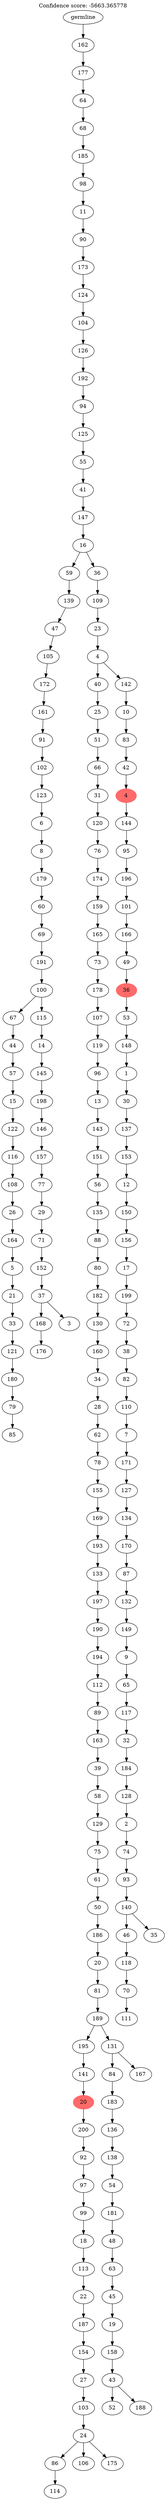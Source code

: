 digraph g {
	"202" -> "203";
	"203" [label="85"];
	"201" -> "202";
	"202" [label="79"];
	"200" -> "201";
	"201" [label="180"];
	"199" -> "200";
	"200" [label="121"];
	"198" -> "199";
	"199" [label="33"];
	"197" -> "198";
	"198" [label="21"];
	"196" -> "197";
	"197" [label="5"];
	"195" -> "196";
	"196" [label="164"];
	"194" -> "195";
	"195" [label="26"];
	"193" -> "194";
	"194" [label="108"];
	"192" -> "193";
	"193" [label="116"];
	"191" -> "192";
	"192" [label="122"];
	"190" -> "191";
	"191" [label="15"];
	"189" -> "190";
	"190" [label="57"];
	"188" -> "189";
	"189" [label="44"];
	"186" -> "187";
	"187" [label="176"];
	"184" -> "185";
	"185" [label="3"];
	"184" -> "186";
	"186" [label="168"];
	"183" -> "184";
	"184" [label="37"];
	"182" -> "183";
	"183" [label="152"];
	"181" -> "182";
	"182" [label="71"];
	"180" -> "181";
	"181" [label="29"];
	"179" -> "180";
	"180" [label="77"];
	"178" -> "179";
	"179" [label="157"];
	"177" -> "178";
	"178" [label="146"];
	"176" -> "177";
	"177" [label="198"];
	"175" -> "176";
	"176" [label="145"];
	"174" -> "175";
	"175" [label="14"];
	"173" -> "174";
	"174" [label="115"];
	"173" -> "188";
	"188" [label="67"];
	"172" -> "173";
	"173" [label="100"];
	"171" -> "172";
	"172" [label="191"];
	"170" -> "171";
	"171" [label="69"];
	"169" -> "170";
	"170" [label="60"];
	"168" -> "169";
	"169" [label="179"];
	"167" -> "168";
	"168" [label="8"];
	"166" -> "167";
	"167" [label="6"];
	"165" -> "166";
	"166" [label="123"];
	"164" -> "165";
	"165" [label="102"];
	"163" -> "164";
	"164" [label="91"];
	"162" -> "163";
	"163" [label="161"];
	"161" -> "162";
	"162" [label="172"];
	"160" -> "161";
	"161" [label="105"];
	"159" -> "160";
	"160" [label="47"];
	"158" -> "159";
	"159" [label="139"];
	"154" -> "155";
	"155" [label="114"];
	"153" -> "154";
	"154" [label="86"];
	"153" -> "156";
	"156" [label="106"];
	"153" -> "157";
	"157" [label="175"];
	"152" -> "153";
	"153" [label="24"];
	"151" -> "152";
	"152" [label="103"];
	"150" -> "151";
	"151" [label="27"];
	"149" -> "150";
	"150" [label="154"];
	"148" -> "149";
	"149" [label="187"];
	"147" -> "148";
	"148" [label="22"];
	"146" -> "147";
	"147" [label="113"];
	"145" -> "146";
	"146" [label="18"];
	"144" -> "145";
	"145" [label="99"];
	"143" -> "144";
	"144" [label="97"];
	"142" -> "143";
	"143" [label="92"];
	"141" -> "142";
	"142" [label="200"];
	"140" -> "141";
	"141" [color=indianred1, style=filled, label="20"];
	"139" -> "140";
	"140" [label="141"];
	"135" -> "136";
	"136" [label="52"];
	"135" -> "137";
	"137" [label="188"];
	"134" -> "135";
	"135" [label="43"];
	"133" -> "134";
	"134" [label="158"];
	"132" -> "133";
	"133" [label="19"];
	"131" -> "132";
	"132" [label="45"];
	"130" -> "131";
	"131" [label="63"];
	"129" -> "130";
	"130" [label="48"];
	"128" -> "129";
	"129" [label="181"];
	"127" -> "128";
	"128" [label="54"];
	"126" -> "127";
	"127" [label="138"];
	"125" -> "126";
	"126" [label="136"];
	"124" -> "125";
	"125" [label="183"];
	"123" -> "124";
	"124" [label="84"];
	"123" -> "138";
	"138" [label="167"];
	"122" -> "123";
	"123" [label="131"];
	"122" -> "139";
	"139" [label="195"];
	"121" -> "122";
	"122" [label="189"];
	"120" -> "121";
	"121" [label="81"];
	"119" -> "120";
	"120" [label="20"];
	"118" -> "119";
	"119" [label="186"];
	"117" -> "118";
	"118" [label="50"];
	"116" -> "117";
	"117" [label="61"];
	"115" -> "116";
	"116" [label="75"];
	"114" -> "115";
	"115" [label="129"];
	"113" -> "114";
	"114" [label="58"];
	"112" -> "113";
	"113" [label="39"];
	"111" -> "112";
	"112" [label="163"];
	"110" -> "111";
	"111" [label="89"];
	"109" -> "110";
	"110" [label="112"];
	"108" -> "109";
	"109" [label="194"];
	"107" -> "108";
	"108" [label="190"];
	"106" -> "107";
	"107" [label="197"];
	"105" -> "106";
	"106" [label="133"];
	"104" -> "105";
	"105" [label="193"];
	"103" -> "104";
	"104" [label="169"];
	"102" -> "103";
	"103" [label="155"];
	"101" -> "102";
	"102" [label="78"];
	"100" -> "101";
	"101" [label="62"];
	"99" -> "100";
	"100" [label="28"];
	"98" -> "99";
	"99" [label="34"];
	"97" -> "98";
	"98" [label="160"];
	"96" -> "97";
	"97" [label="130"];
	"95" -> "96";
	"96" [label="182"];
	"94" -> "95";
	"95" [label="80"];
	"93" -> "94";
	"94" [label="88"];
	"92" -> "93";
	"93" [label="135"];
	"91" -> "92";
	"92" [label="56"];
	"90" -> "91";
	"91" [label="151"];
	"89" -> "90";
	"90" [label="143"];
	"88" -> "89";
	"89" [label="13"];
	"87" -> "88";
	"88" [label="96"];
	"86" -> "87";
	"87" [label="119"];
	"85" -> "86";
	"86" [label="107"];
	"84" -> "85";
	"85" [label="178"];
	"83" -> "84";
	"84" [label="73"];
	"82" -> "83";
	"83" [label="165"];
	"81" -> "82";
	"82" [label="159"];
	"80" -> "81";
	"81" [label="174"];
	"79" -> "80";
	"80" [label="76"];
	"78" -> "79";
	"79" [label="120"];
	"77" -> "78";
	"78" [label="31"];
	"76" -> "77";
	"77" [label="66"];
	"75" -> "76";
	"76" [label="51"];
	"74" -> "75";
	"75" [label="25"];
	"71" -> "72";
	"72" [label="111"];
	"70" -> "71";
	"71" [label="70"];
	"69" -> "70";
	"70" [label="118"];
	"68" -> "69";
	"69" [label="46"];
	"68" -> "73";
	"73" [label="35"];
	"67" -> "68";
	"68" [label="140"];
	"66" -> "67";
	"67" [label="93"];
	"65" -> "66";
	"66" [label="74"];
	"64" -> "65";
	"65" [label="2"];
	"63" -> "64";
	"64" [label="128"];
	"62" -> "63";
	"63" [label="184"];
	"61" -> "62";
	"62" [label="32"];
	"60" -> "61";
	"61" [label="117"];
	"59" -> "60";
	"60" [label="65"];
	"58" -> "59";
	"59" [label="9"];
	"57" -> "58";
	"58" [label="149"];
	"56" -> "57";
	"57" [label="132"];
	"55" -> "56";
	"56" [label="87"];
	"54" -> "55";
	"55" [label="170"];
	"53" -> "54";
	"54" [label="134"];
	"52" -> "53";
	"53" [label="127"];
	"51" -> "52";
	"52" [label="171"];
	"50" -> "51";
	"51" [label="7"];
	"49" -> "50";
	"50" [label="110"];
	"48" -> "49";
	"49" [label="82"];
	"47" -> "48";
	"48" [label="38"];
	"46" -> "47";
	"47" [label="72"];
	"45" -> "46";
	"46" [label="199"];
	"44" -> "45";
	"45" [label="17"];
	"43" -> "44";
	"44" [label="156"];
	"42" -> "43";
	"43" [label="150"];
	"41" -> "42";
	"42" [label="12"];
	"40" -> "41";
	"41" [label="153"];
	"39" -> "40";
	"40" [label="137"];
	"38" -> "39";
	"39" [label="30"];
	"37" -> "38";
	"38" [label="1"];
	"36" -> "37";
	"37" [label="148"];
	"35" -> "36";
	"36" [label="53"];
	"34" -> "35";
	"35" [color=indianred1, style=filled, label="36"];
	"33" -> "34";
	"34" [label="49"];
	"32" -> "33";
	"33" [label="166"];
	"31" -> "32";
	"32" [label="101"];
	"30" -> "31";
	"31" [label="196"];
	"29" -> "30";
	"30" [label="95"];
	"28" -> "29";
	"29" [label="144"];
	"27" -> "28";
	"28" [color=indianred1, style=filled, label="4"];
	"26" -> "27";
	"27" [label="42"];
	"25" -> "26";
	"26" [label="83"];
	"24" -> "25";
	"25" [label="10"];
	"23" -> "24";
	"24" [label="142"];
	"23" -> "74";
	"74" [label="40"];
	"22" -> "23";
	"23" [label="4"];
	"21" -> "22";
	"22" [label="23"];
	"20" -> "21";
	"21" [label="109"];
	"19" -> "20";
	"20" [label="36"];
	"19" -> "158";
	"158" [label="59"];
	"18" -> "19";
	"19" [label="16"];
	"17" -> "18";
	"18" [label="147"];
	"16" -> "17";
	"17" [label="41"];
	"15" -> "16";
	"16" [label="55"];
	"14" -> "15";
	"15" [label="125"];
	"13" -> "14";
	"14" [label="94"];
	"12" -> "13";
	"13" [label="192"];
	"11" -> "12";
	"12" [label="126"];
	"10" -> "11";
	"11" [label="104"];
	"9" -> "10";
	"10" [label="124"];
	"8" -> "9";
	"9" [label="173"];
	"7" -> "8";
	"8" [label="90"];
	"6" -> "7";
	"7" [label="11"];
	"5" -> "6";
	"6" [label="98"];
	"4" -> "5";
	"5" [label="185"];
	"3" -> "4";
	"4" [label="68"];
	"2" -> "3";
	"3" [label="64"];
	"1" -> "2";
	"2" [label="177"];
	"0" -> "1";
	"1" [label="162"];
	"0" [label="germline"];
	labelloc="t";
	label="Confidence score: -5663.365778";
}
